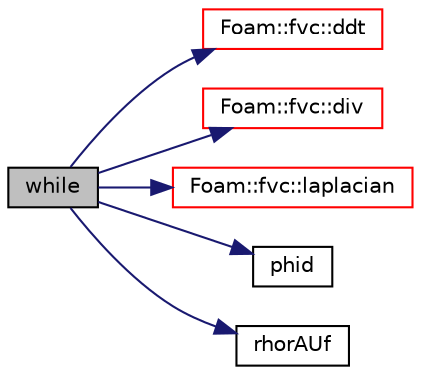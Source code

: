 digraph "while"
{
  bgcolor="transparent";
  edge [fontname="Helvetica",fontsize="10",labelfontname="Helvetica",labelfontsize="10"];
  node [fontname="Helvetica",fontsize="10",shape=record];
  rankdir="LR";
  Node1 [label="while",height=0.2,width=0.4,color="black", fillcolor="grey75", style="filled", fontcolor="black"];
  Node1 -> Node2 [color="midnightblue",fontsize="10",style="solid",fontname="Helvetica"];
  Node2 [label="Foam::fvc::ddt",height=0.2,width=0.4,color="red",URL="$a10922.html#a5dc871206ab86042756c8ccfdc5797ad"];
  Node1 -> Node3 [color="midnightblue",fontsize="10",style="solid",fontname="Helvetica"];
  Node3 [label="Foam::fvc::div",height=0.2,width=0.4,color="red",URL="$a10922.html#a585533948ad80abfe589d920c641f251"];
  Node1 -> Node4 [color="midnightblue",fontsize="10",style="solid",fontname="Helvetica"];
  Node4 [label="Foam::fvc::laplacian",height=0.2,width=0.4,color="red",URL="$a10922.html#ac75bff389d0405149b204b0d7ac214cd"];
  Node1 -> Node5 [color="midnightblue",fontsize="10",style="solid",fontname="Helvetica"];
  Node5 [label="phid",height=0.2,width=0.4,color="black",URL="$a03065.html#a42d36c9fdc346008c112ec0a47eea880"];
  Node1 -> Node6 [color="midnightblue",fontsize="10",style="solid",fontname="Helvetica"];
  Node6 [label="rhorAUf",height=0.2,width=0.4,color="black",URL="$a03054.html#afd8c4e61a2e39cb5143264971d9c72b8"];
}
